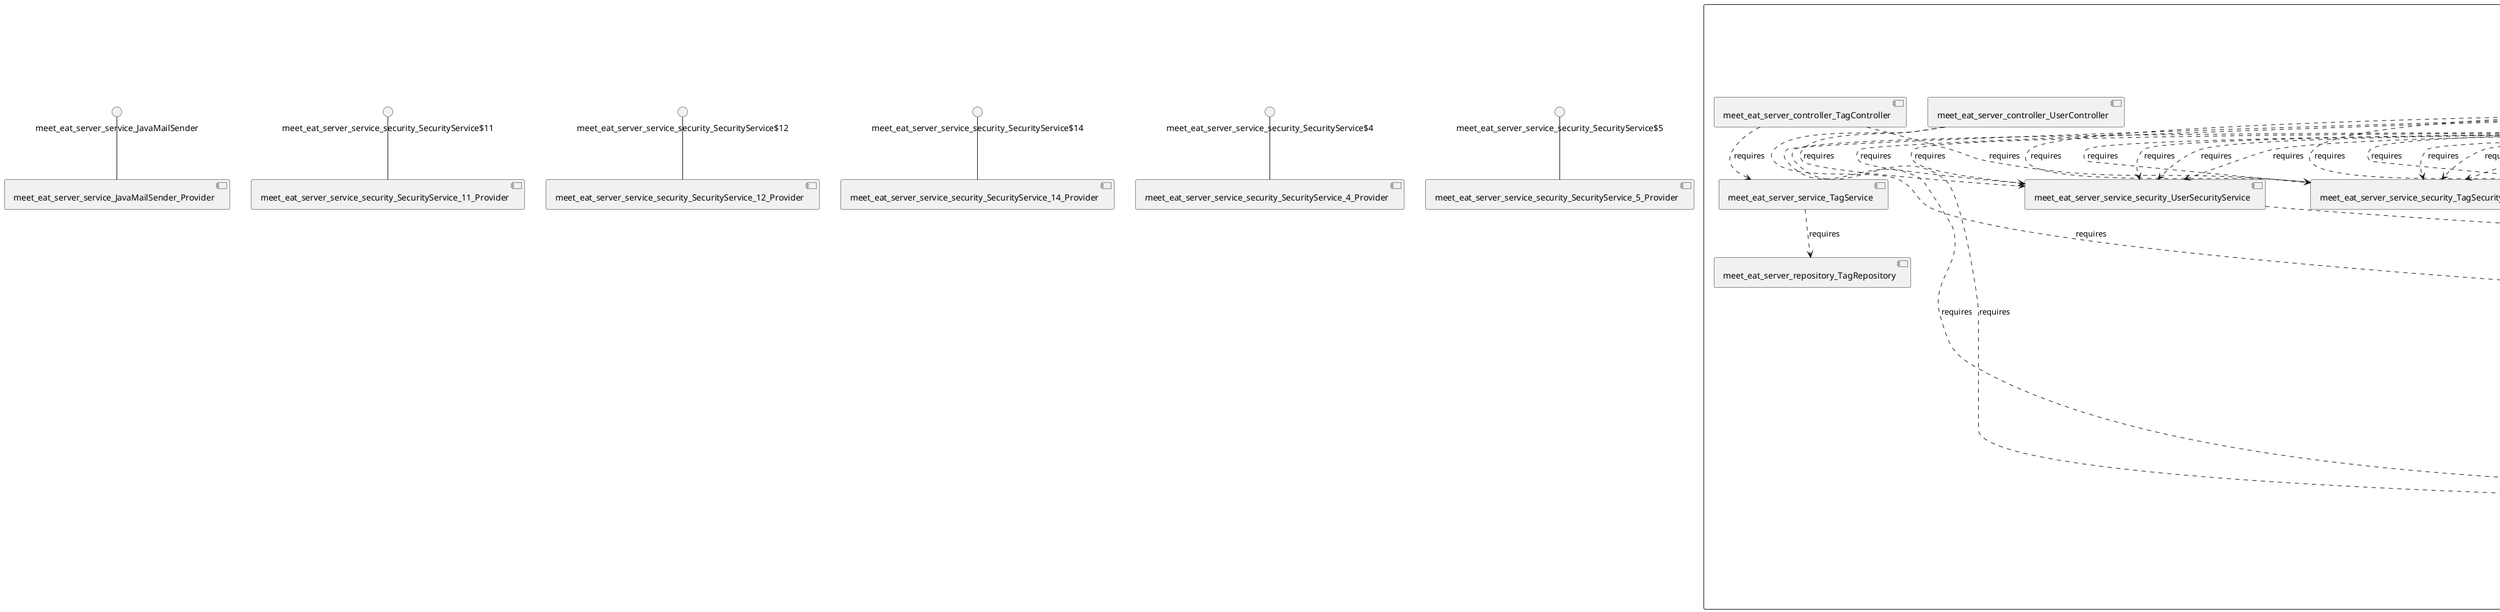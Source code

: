 @startuml
skinparam fixCircleLabelOverlapping true
skinparam componentStyle uml2
component "meet_eat_server\n\n\n\n\n\n" {
[meet_eat_server_service_security_RatingSecurityService]
[meet_eat_server_service_TagService]
[meet_eat_server_controller_SubscriptionController]
[meet_eat_server_repository_ReportRepository]
[meet_eat_server_service_security_ParticipationSecurityService]
[meet_eat_server_controller_ReportController]
[meet_eat_server_controller_TokenController]
[meet_eat_server_repository_TagRepository]
[meet_eat_server_repository_TokenRepository]
[meet_eat_server_service_security_SubscriptionSecurityService]
[meet_eat_server_service_security_OfferSecurityService]
[meet_eat_server_service_security_TokenSecurityService]
[meet_eat_server_repository_SubscriptionRepository]
[meet_eat_server_service_security_BookmarkSecurityService]
[meet_eat_server_controller_ParticipationController]
[meet_eat_server_service_UserService]
[meet_eat_server_service_ReportService]
[meet_eat_server_service_security_ReportSecurityService]
[meet_eat_server_controller_BookmarkController]
[meet_eat_server_service_EmailService]
[meet_eat_server_service_RatingService]
[meet_eat_server_service_SubscriptionService]
[meet_eat_server_repository_RatingRepository]
[meet_eat_server_service_TokenService]
[meet_eat_server_service_OfferService]
[meet_eat_server_controller_OfferController]
[meet_eat_server_service_ParticipationService]
[meet_eat_server_repository_ParticipationRepository]
[meet_eat_server_service_security_TagSecurityService]
[meet_eat_server_repository_BookmarkRepository]
[meet_eat_server_controller_TagController]
[meet_eat_server_repository_OfferRepository]
[meet_eat_server_service_security_UserSecurityService]
[meet_eat_server_controller_UserController]
[meet_eat_server_service_BookmarkService]
[meet_eat_server_repository_UserRepository]
[meet_eat_server_controller_RatingController]
[meet_eat_server_controller_ReportController]..>[meet_eat_server_service_security_UserSecurityService] : requires
[meet_eat_server_controller_ParticipationController]..>[meet_eat_server_service_security_BookmarkSecurityService] : requires
[meet_eat_server_controller_TokenController]..>[meet_eat_server_service_TokenService] : requires
[meet_eat_server_controller_BookmarkController]..>[meet_eat_server_service_BookmarkService] : requires
[meet_eat_server_service_security_ReportSecurityService]..>[meet_eat_server_service_TokenService] : requires
[meet_eat_server_controller_BookmarkController]..>[meet_eat_server_service_security_RatingSecurityService] : requires
[meet_eat_server_service_UserService]..>[meet_eat_server_service_ParticipationService] : requires
[meet_eat_server_service_RatingService]..>[meet_eat_server_service_UserService] : requires
[meet_eat_server_controller_SubscriptionController]..>[meet_eat_server_service_security_TokenSecurityService] : requires
[meet_eat_server_controller_RatingController]..>[meet_eat_server_service_security_UserSecurityService] : requires
[meet_eat_server_controller_SubscriptionController]..>[meet_eat_server_service_security_OfferSecurityService] : requires
[meet_eat_server_controller_UserController]..>[meet_eat_server_service_UserService] : requires
[meet_eat_server_service_security_TagSecurityService]..>[meet_eat_server_service_TokenService] : requires
[meet_eat_server_service_UserService]..>[meet_eat_server_service_EmailService] : requires
[meet_eat_server_controller_TagController]..>[meet_eat_server_service_TagService] : requires
[meet_eat_server_controller_ReportController]..>[meet_eat_server_service_security_TagSecurityService] : requires
[meet_eat_server_controller_ParticipationController]..>[meet_eat_server_service_security_ParticipationSecurityService] : requires
[meet_eat_server_controller_ParticipationController]..>[meet_eat_server_service_security_TokenSecurityService] : requires
[meet_eat_server_controller_OfferController]..>[meet_eat_server_service_OfferService] : requires
[meet_eat_server_controller_BookmarkController]..>[meet_eat_server_service_security_RatingSecurityService] : requires
[meet_eat_server_controller_TokenController]..>[meet_eat_server_service_security_TokenSecurityService] : requires
[meet_eat_server_controller_BookmarkController]..>[meet_eat_server_service_security_SubscriptionSecurityService] : requires
[meet_eat_server_service_security_BookmarkSecurityService]..>[meet_eat_server_service_TokenService] : requires
[meet_eat_server_controller_RatingController]..>[meet_eat_server_service_security_TagSecurityService] : requires
[meet_eat_server_service_OfferService]..>[meet_eat_server_service_BookmarkService] : requires
[meet_eat_server_service_security_ParticipationSecurityService]..>[meet_eat_server_service_TokenService] : requires
[meet_eat_server_service_OfferService]..>[meet_eat_server_service_UserService] : requires
[meet_eat_server_controller_SubscriptionController]..>[meet_eat_server_service_security_ParticipationSecurityService] : requires
[meet_eat_server_service_RatingService]..>[meet_eat_server_repository_RatingRepository] : requires
[meet_eat_server_controller_BookmarkController]..>[meet_eat_server_service_security_TagSecurityService] : requires
[meet_eat_server_controller_RatingController]..>[meet_eat_server_service_security_SubscriptionSecurityService] : requires
[meet_eat_server_service_security_SubscriptionSecurityService]..>[meet_eat_server_service_TokenService] : requires
[meet_eat_server_controller_RatingController]..>[meet_eat_server_service_security_BookmarkSecurityService] : requires
[meet_eat_server_controller_SubscriptionController]..>[meet_eat_server_service_SubscriptionService] : requires
[meet_eat_server_service_UserService]..>[meet_eat_server_service_BookmarkService] : requires
[meet_eat_server_controller_ReportController]..>[meet_eat_server_service_ReportService] : requires
[meet_eat_server_service_ParticipationService]..>[meet_eat_server_service_OfferService] : requires
[meet_eat_server_controller_RatingController]..>[meet_eat_server_service_security_RatingSecurityService] : requires
[meet_eat_server_controller_ReportController]..>[meet_eat_server_service_security_BookmarkSecurityService] : requires
[meet_eat_server_controller_ParticipationController]..>[meet_eat_server_service_security_UserSecurityService] : requires
[meet_eat_server_service_security_UserSecurityService]..>[meet_eat_server_service_TokenService] : requires
[meet_eat_server_controller_ReportController]..>[meet_eat_server_service_security_RatingSecurityService] : requires
[meet_eat_server_service_TagService]..>[meet_eat_server_repository_TagRepository] : requires
[meet_eat_server_controller_RatingController]..>[meet_eat_server_service_security_TokenSecurityService] : requires
[meet_eat_server_service_UserService]..>[meet_eat_server_service_OfferService] : requires
[meet_eat_server_controller_ParticipationController]..>[meet_eat_server_service_security_ReportSecurityService] : requires
[meet_eat_server_controller_RatingController]..>[meet_eat_server_service_security_ReportSecurityService] : requires
[meet_eat_server_controller_ReportController]..>[meet_eat_server_service_security_ReportSecurityService] : requires
[meet_eat_server_controller_RatingController]..>[meet_eat_server_service_security_RatingSecurityService] : requires
[meet_eat_server_service_ReportService]..>[meet_eat_server_repository_ReportRepository] : requires
[meet_eat_server_controller_ReportController]..>[meet_eat_server_service_security_SubscriptionSecurityService] : requires
[meet_eat_server_service_OfferService]..>[meet_eat_server_repository_OfferRepository] : requires
[meet_eat_server_controller_ParticipationController]..>[meet_eat_server_service_security_TagSecurityService] : requires
[meet_eat_server_controller_ReportController]..>[meet_eat_server_service_security_RatingSecurityService] : requires
[meet_eat_server_service_OfferService]..>[meet_eat_server_service_RatingService] : requires
[meet_eat_server_controller_RatingController]..>[meet_eat_server_service_security_OfferSecurityService] : requires
[meet_eat_server_service_security_OfferSecurityService]..>[meet_eat_server_service_TokenService] : requires
[meet_eat_server_service_SubscriptionService]..>[meet_eat_server_service_UserService] : requires
[meet_eat_server_controller_ParticipationController]..>[meet_eat_server_service_security_SubscriptionSecurityService] : requires
[meet_eat_server_controller_BookmarkController]..>[meet_eat_server_service_security_ParticipationSecurityService] : requires
[meet_eat_server_controller_ReportController]..>[meet_eat_server_service_security_OfferSecurityService] : requires
[meet_eat_server_service_BookmarkService]..>[meet_eat_server_repository_BookmarkRepository] : requires
[meet_eat_server_controller_ReportController]..>[meet_eat_server_service_security_TokenSecurityService] : requires
[meet_eat_server_service_security_RatingSecurityService]..>[meet_eat_server_service_TokenService] : requires
[meet_eat_server_controller_ParticipationController]..>[meet_eat_server_service_security_RatingSecurityService] : requires
[meet_eat_server_controller_SubscriptionController]..>[meet_eat_server_service_security_TagSecurityService] : requires
[meet_eat_server_controller_BookmarkController]..>[meet_eat_server_service_security_BookmarkSecurityService] : requires
[meet_eat_server_service_security_TokenSecurityService]..>[meet_eat_server_service_TokenService] : requires
[meet_eat_server_controller_OfferController]..>[meet_eat_server_service_security_OfferSecurityService] : requires
[meet_eat_server_service_UserService]..>[meet_eat_server_service_TokenService] : requires
[meet_eat_server_service_ParticipationService]..>[meet_eat_server_repository_ParticipationRepository] : requires
[meet_eat_server_service_UserService]..>[meet_eat_server_service_ReportService] : requires
[meet_eat_server_service_UserService]..>[meet_eat_server_service_RatingService] : requires
[meet_eat_server_controller_ReportController]..>[meet_eat_server_service_security_ParticipationSecurityService] : requires
[meet_eat_server_controller_ParticipationController]..>[meet_eat_server_service_security_RatingSecurityService] : requires
[meet_eat_server_controller_ParticipationController]..>[meet_eat_server_service_security_OfferSecurityService] : requires
[meet_eat_server_service_UserService]..>[meet_eat_server_service_SubscriptionService] : requires
[meet_eat_server_controller_TagController]..>[meet_eat_server_service_security_TagSecurityService] : requires
[meet_eat_server_service_BookmarkService]..>[meet_eat_server_service_UserService] : requires
[meet_eat_server_service_SubscriptionService]..>[meet_eat_server_repository_SubscriptionRepository] : requires
[meet_eat_server_controller_RatingController]..>[meet_eat_server_service_security_ParticipationSecurityService] : requires
[meet_eat_server_controller_BookmarkController]..>[meet_eat_server_service_security_UserSecurityService] : requires
[meet_eat_server_service_TokenService]..>[meet_eat_server_service_UserService] : requires
[meet_eat_server_controller_BookmarkController]..>[meet_eat_server_service_security_ReportSecurityService] : requires
[meet_eat_server_controller_RatingController]..>[meet_eat_server_service_RatingService] : requires
[meet_eat_server_controller_SubscriptionController]..>[meet_eat_server_service_security_BookmarkSecurityService] : requires
[meet_eat_server_controller_ParticipationController]..>[meet_eat_server_service_ParticipationService] : requires
[meet_eat_server_service_TokenService]..>[meet_eat_server_repository_TokenRepository] : requires
[meet_eat_server_controller_SubscriptionController]..>[meet_eat_server_service_security_RatingSecurityService] : requires
[meet_eat_server_service_OfferService]..>[meet_eat_server_service_SubscriptionService] : requires
[meet_eat_server_service_UserService]..>[meet_eat_server_repository_UserRepository] : requires
[meet_eat_server_service_OfferService]..>[meet_eat_server_service_ReportService] : requires
[meet_eat_server_controller_SubscriptionController]..>[meet_eat_server_service_security_SubscriptionSecurityService] : requires
[meet_eat_server_controller_SubscriptionController]..>[meet_eat_server_service_security_ReportSecurityService] : requires
[meet_eat_server_controller_UserController]..>[meet_eat_server_service_security_UserSecurityService] : requires
[meet_eat_server_controller_SubscriptionController]..>[meet_eat_server_service_security_RatingSecurityService] : requires
[meet_eat_server_service_OfferService]..>[meet_eat_server_service_ParticipationService] : requires
[meet_eat_server_controller_BookmarkController]..>[meet_eat_server_service_security_OfferSecurityService] : requires
[meet_eat_server_controller_BookmarkController]..>[meet_eat_server_service_security_TokenSecurityService] : requires
[meet_eat_server_controller_SubscriptionController]..>[meet_eat_server_service_security_UserSecurityService] : requires
}
interface "meet_eat_server_service_JavaMailSender" as interface.meet_eat_server_service_JavaMailSender
interface.meet_eat_server_service_JavaMailSender--[meet_eat_server_service_JavaMailSender_Provider]
interface "meet_eat_server_service_security_SecurityService$11" as interface.meet_eat_server_service_security_SecurityService_11
interface.meet_eat_server_service_security_SecurityService_11--[meet_eat_server_service_security_SecurityService_11_Provider]
interface "meet_eat_server_service_security_SecurityService$12" as interface.meet_eat_server_service_security_SecurityService_12
interface.meet_eat_server_service_security_SecurityService_12--[meet_eat_server_service_security_SecurityService_12_Provider]
interface "meet_eat_server_service_security_SecurityService$14" as interface.meet_eat_server_service_security_SecurityService_14
interface.meet_eat_server_service_security_SecurityService_14--[meet_eat_server_service_security_SecurityService_14_Provider]
interface "meet_eat_server_service_security_SecurityService$4" as interface.meet_eat_server_service_security_SecurityService_4
interface.meet_eat_server_service_security_SecurityService_4--[meet_eat_server_service_security_SecurityService_4_Provider]
interface "meet_eat_server_service_security_SecurityService$5" as interface.meet_eat_server_service_security_SecurityService_5
interface.meet_eat_server_service_security_SecurityService_5--[meet_eat_server_service_security_SecurityService_5_Provider]

@enduml
